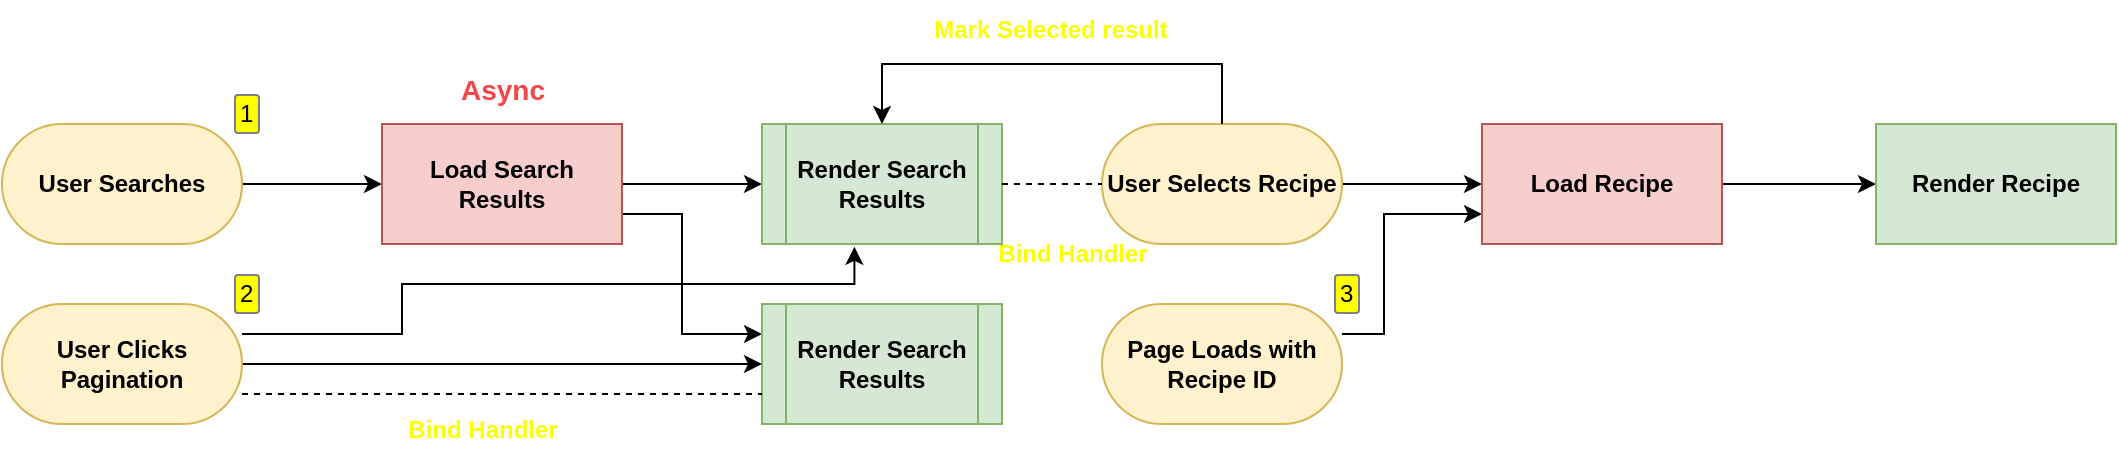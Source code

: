 <mxfile version="21.2.8" type="device">
  <diagram id="C5RBs43oDa-KdzZeNtuy" name="Page-1">
    <mxGraphModel dx="1863" dy="1775" grid="1" gridSize="10" guides="1" tooltips="1" connect="1" arrows="1" fold="1" page="1" pageScale="1" pageWidth="827" pageHeight="1169" math="0" shadow="0">
      <root>
        <mxCell id="WIyWlLk6GJQsqaUBKTNV-0" />
        <mxCell id="WIyWlLk6GJQsqaUBKTNV-1" parent="WIyWlLk6GJQsqaUBKTNV-0" />
        <mxCell id="35fhxuCR8W1983cBuFxq-3" value="" style="edgeStyle=orthogonalEdgeStyle;rounded=0;orthogonalLoop=1;jettySize=auto;html=1;movable=0;resizable=0;rotatable=0;deletable=0;editable=0;locked=1;connectable=0;" edge="1" parent="WIyWlLk6GJQsqaUBKTNV-1" source="35fhxuCR8W1983cBuFxq-1" target="35fhxuCR8W1983cBuFxq-2">
          <mxGeometry relative="1" as="geometry" />
        </mxCell>
        <mxCell id="35fhxuCR8W1983cBuFxq-1" value="&lt;b&gt;&lt;font color=&quot;#000000&quot;&gt;User Searches&lt;/font&gt;&lt;/b&gt;" style="rounded=1;whiteSpace=wrap;html=1;arcSize=50;fillColor=#fff2cc;strokeColor=#d6b656;enumerate=1;enumerateValue=1;movable=0;resizable=0;rotatable=0;deletable=0;editable=0;locked=1;connectable=0;" vertex="1" parent="WIyWlLk6GJQsqaUBKTNV-1">
          <mxGeometry x="-110" y="40" width="120" height="60" as="geometry" />
        </mxCell>
        <mxCell id="35fhxuCR8W1983cBuFxq-5" value="" style="edgeStyle=orthogonalEdgeStyle;rounded=0;orthogonalLoop=1;jettySize=auto;html=1;movable=0;resizable=0;rotatable=0;deletable=0;editable=0;locked=1;connectable=0;" edge="1" parent="WIyWlLk6GJQsqaUBKTNV-1" source="35fhxuCR8W1983cBuFxq-2" target="35fhxuCR8W1983cBuFxq-4">
          <mxGeometry relative="1" as="geometry" />
        </mxCell>
        <mxCell id="35fhxuCR8W1983cBuFxq-11" style="edgeStyle=orthogonalEdgeStyle;rounded=0;orthogonalLoop=1;jettySize=auto;html=1;exitX=1;exitY=0.75;exitDx=0;exitDy=0;entryX=0;entryY=0.25;entryDx=0;entryDy=0;movable=0;resizable=0;rotatable=0;deletable=0;editable=0;locked=1;connectable=0;" edge="1" parent="WIyWlLk6GJQsqaUBKTNV-1" source="35fhxuCR8W1983cBuFxq-2" target="35fhxuCR8W1983cBuFxq-6">
          <mxGeometry relative="1" as="geometry">
            <mxPoint x="230" y="150" as="targetPoint" />
            <Array as="points">
              <mxPoint x="230" y="85" />
              <mxPoint x="230" y="145" />
            </Array>
          </mxGeometry>
        </mxCell>
        <mxCell id="35fhxuCR8W1983cBuFxq-2" value="&lt;b&gt;&lt;font color=&quot;#000000&quot;&gt;Load Search Results&lt;/font&gt;&lt;/b&gt;" style="rounded=0;whiteSpace=wrap;html=1;fillColor=#f8cecc;strokeColor=#b85450;movable=0;resizable=0;rotatable=0;deletable=0;editable=0;locked=1;connectable=0;" vertex="1" parent="WIyWlLk6GJQsqaUBKTNV-1">
          <mxGeometry x="80" y="40" width="120" height="60" as="geometry" />
        </mxCell>
        <mxCell id="35fhxuCR8W1983cBuFxq-4" value="&lt;b&gt;&lt;font color=&quot;#000000&quot;&gt;Render Search Results&lt;/font&gt;&lt;br&gt;&lt;/b&gt;" style="shape=process;whiteSpace=wrap;html=1;backgroundOutline=1;fillColor=#d5e8d4;strokeColor=#82b366;movable=0;resizable=0;rotatable=0;deletable=0;editable=0;locked=1;connectable=0;" vertex="1" parent="WIyWlLk6GJQsqaUBKTNV-1">
          <mxGeometry x="270" y="40" width="120" height="60" as="geometry" />
        </mxCell>
        <mxCell id="35fhxuCR8W1983cBuFxq-6" value="&lt;b&gt;&lt;font color=&quot;#000000&quot;&gt;Render Search Results&lt;/font&gt;&lt;br&gt;&lt;/b&gt;" style="shape=process;whiteSpace=wrap;html=1;backgroundOutline=1;fillColor=#d5e8d4;strokeColor=#82b366;movable=0;resizable=0;rotatable=0;deletable=0;editable=0;locked=1;connectable=0;" vertex="1" parent="WIyWlLk6GJQsqaUBKTNV-1">
          <mxGeometry x="270" y="130" width="120" height="60" as="geometry" />
        </mxCell>
        <mxCell id="35fhxuCR8W1983cBuFxq-9" value="" style="edgeStyle=orthogonalEdgeStyle;rounded=0;orthogonalLoop=1;jettySize=auto;html=1;entryX=0;entryY=0.5;entryDx=0;entryDy=0;movable=0;resizable=0;rotatable=0;deletable=0;editable=0;locked=1;connectable=0;" edge="1" parent="WIyWlLk6GJQsqaUBKTNV-1" source="35fhxuCR8W1983cBuFxq-7" target="35fhxuCR8W1983cBuFxq-6">
          <mxGeometry relative="1" as="geometry">
            <mxPoint x="90" y="160" as="targetPoint" />
          </mxGeometry>
        </mxCell>
        <mxCell id="35fhxuCR8W1983cBuFxq-10" style="edgeStyle=orthogonalEdgeStyle;rounded=0;orthogonalLoop=1;jettySize=auto;html=1;exitX=1;exitY=0.25;exitDx=0;exitDy=0;entryX=0.385;entryY=1.023;entryDx=0;entryDy=0;entryPerimeter=0;movable=0;resizable=0;rotatable=0;deletable=0;editable=0;locked=1;connectable=0;" edge="1" parent="WIyWlLk6GJQsqaUBKTNV-1" source="35fhxuCR8W1983cBuFxq-7" target="35fhxuCR8W1983cBuFxq-4">
          <mxGeometry relative="1" as="geometry">
            <mxPoint x="320" y="120" as="targetPoint" />
            <Array as="points">
              <mxPoint x="90" y="145" />
              <mxPoint x="90" y="120" />
              <mxPoint x="316" y="120" />
            </Array>
          </mxGeometry>
        </mxCell>
        <mxCell id="35fhxuCR8W1983cBuFxq-7" value="&lt;b&gt;&lt;font color=&quot;#000000&quot;&gt;User Clicks Pagination&lt;/font&gt;&lt;/b&gt;" style="rounded=1;whiteSpace=wrap;html=1;arcSize=50;fillColor=#fff2cc;strokeColor=#d6b656;enumerate=1;enumerateValue=2;movable=0;resizable=0;rotatable=0;deletable=0;editable=0;locked=1;connectable=0;" vertex="1" parent="WIyWlLk6GJQsqaUBKTNV-1">
          <mxGeometry x="-110" y="130" width="120" height="60" as="geometry" />
        </mxCell>
        <mxCell id="35fhxuCR8W1983cBuFxq-13" value="&lt;b&gt;&lt;font color=&quot;#fbff00&quot;&gt;Bind Handler&lt;/font&gt;&lt;br&gt;&lt;/b&gt;" style="text;html=1;align=center;verticalAlign=middle;resizable=0;points=[];autosize=1;strokeColor=none;fillColor=none;movable=0;rotatable=0;deletable=0;editable=0;locked=1;connectable=0;" vertex="1" parent="WIyWlLk6GJQsqaUBKTNV-1">
          <mxGeometry x="80" y="178" width="100" height="30" as="geometry" />
        </mxCell>
        <mxCell id="35fhxuCR8W1983cBuFxq-12" value="" style="endArrow=none;dashed=1;html=1;rounded=0;entryX=0;entryY=0.75;entryDx=0;entryDy=0;movable=0;resizable=0;rotatable=0;deletable=0;editable=0;locked=1;connectable=0;" edge="1" parent="WIyWlLk6GJQsqaUBKTNV-1" target="35fhxuCR8W1983cBuFxq-6">
          <mxGeometry width="50" height="50" relative="1" as="geometry">
            <mxPoint x="10" y="175" as="sourcePoint" />
            <mxPoint x="440" y="280" as="targetPoint" />
          </mxGeometry>
        </mxCell>
        <mxCell id="35fhxuCR8W1983cBuFxq-23" value="" style="edgeStyle=orthogonalEdgeStyle;rounded=0;orthogonalLoop=1;jettySize=auto;html=1;movable=0;resizable=0;rotatable=0;deletable=0;editable=0;locked=1;connectable=0;" edge="1" parent="WIyWlLk6GJQsqaUBKTNV-1" source="35fhxuCR8W1983cBuFxq-14" target="35fhxuCR8W1983cBuFxq-22">
          <mxGeometry relative="1" as="geometry" />
        </mxCell>
        <mxCell id="35fhxuCR8W1983cBuFxq-14" value="&lt;b&gt;&lt;font color=&quot;#000000&quot;&gt;User Selects Recipe&lt;/font&gt;&lt;/b&gt;" style="rounded=1;whiteSpace=wrap;html=1;arcSize=50;fillColor=#fff2cc;strokeColor=#d6b656;movable=0;resizable=0;rotatable=0;deletable=0;editable=0;locked=1;connectable=0;" vertex="1" parent="WIyWlLk6GJQsqaUBKTNV-1">
          <mxGeometry x="440" y="40" width="120" height="60" as="geometry" />
        </mxCell>
        <mxCell id="35fhxuCR8W1983cBuFxq-24" style="edgeStyle=orthogonalEdgeStyle;rounded=0;orthogonalLoop=1;jettySize=auto;html=1;exitX=1;exitY=0.25;exitDx=0;exitDy=0;entryX=0;entryY=0.75;entryDx=0;entryDy=0;movable=0;resizable=0;rotatable=0;deletable=0;editable=0;locked=1;connectable=0;" edge="1" parent="WIyWlLk6GJQsqaUBKTNV-1" source="35fhxuCR8W1983cBuFxq-15" target="35fhxuCR8W1983cBuFxq-22">
          <mxGeometry relative="1" as="geometry">
            <mxPoint x="580" y="90" as="targetPoint" />
            <Array as="points">
              <mxPoint x="581" y="145" />
              <mxPoint x="581" y="85" />
            </Array>
          </mxGeometry>
        </mxCell>
        <mxCell id="35fhxuCR8W1983cBuFxq-15" value="&lt;b&gt;&lt;font color=&quot;#000000&quot;&gt;Page Loads with Recipe ID&lt;/font&gt;&lt;/b&gt;" style="rounded=1;whiteSpace=wrap;html=1;arcSize=50;fillColor=#fff2cc;strokeColor=#d6b656;enumerate=1;enumerateValue=3;movable=0;resizable=0;rotatable=0;deletable=0;editable=0;locked=1;connectable=0;" vertex="1" parent="WIyWlLk6GJQsqaUBKTNV-1">
          <mxGeometry x="440" y="130" width="120" height="60" as="geometry" />
        </mxCell>
        <mxCell id="35fhxuCR8W1983cBuFxq-16" value="" style="endArrow=none;dashed=1;html=1;rounded=0;exitX=1;exitY=0.5;exitDx=0;exitDy=0;entryX=0;entryY=0.5;entryDx=0;entryDy=0;movable=0;resizable=0;rotatable=0;deletable=0;editable=0;locked=1;connectable=0;" edge="1" parent="WIyWlLk6GJQsqaUBKTNV-1" source="35fhxuCR8W1983cBuFxq-4" target="35fhxuCR8W1983cBuFxq-14">
          <mxGeometry width="50" height="50" relative="1" as="geometry">
            <mxPoint x="390" y="320" as="sourcePoint" />
            <mxPoint x="440" y="270" as="targetPoint" />
            <Array as="points">
              <mxPoint x="410" y="70" />
            </Array>
          </mxGeometry>
        </mxCell>
        <mxCell id="35fhxuCR8W1983cBuFxq-18" value="&lt;b&gt;&lt;font color=&quot;#fbff00&quot;&gt;Bind Handler&lt;/font&gt;&lt;/b&gt;" style="text;html=1;align=center;verticalAlign=middle;resizable=0;points=[];autosize=1;strokeColor=none;fillColor=none;movable=0;rotatable=0;deletable=0;editable=0;locked=1;connectable=0;" vertex="1" parent="WIyWlLk6GJQsqaUBKTNV-1">
          <mxGeometry x="375" y="90" width="100" height="30" as="geometry" />
        </mxCell>
        <mxCell id="35fhxuCR8W1983cBuFxq-20" value="" style="endArrow=classic;html=1;rounded=0;exitX=0.5;exitY=0;exitDx=0;exitDy=0;entryX=0.5;entryY=0;entryDx=0;entryDy=0;movable=0;resizable=0;rotatable=0;deletable=0;editable=0;locked=1;connectable=0;" edge="1" parent="WIyWlLk6GJQsqaUBKTNV-1" source="35fhxuCR8W1983cBuFxq-14" target="35fhxuCR8W1983cBuFxq-4">
          <mxGeometry width="50" height="50" relative="1" as="geometry">
            <mxPoint x="390" y="320" as="sourcePoint" />
            <mxPoint x="320" y="10" as="targetPoint" />
            <Array as="points">
              <mxPoint x="500" y="10" />
              <mxPoint x="330" y="10" />
            </Array>
          </mxGeometry>
        </mxCell>
        <mxCell id="35fhxuCR8W1983cBuFxq-21" value="&lt;b&gt;&lt;font color=&quot;#fbff00&quot;&gt;Mark Selected result&lt;/font&gt;&lt;/b&gt;" style="text;html=1;align=center;verticalAlign=middle;resizable=0;points=[];autosize=1;strokeColor=none;fillColor=none;movable=0;rotatable=0;deletable=0;editable=0;locked=1;connectable=0;" vertex="1" parent="WIyWlLk6GJQsqaUBKTNV-1">
          <mxGeometry x="344" y="-22" width="140" height="30" as="geometry" />
        </mxCell>
        <mxCell id="35fhxuCR8W1983cBuFxq-26" value="" style="edgeStyle=orthogonalEdgeStyle;rounded=0;orthogonalLoop=1;jettySize=auto;html=1;movable=0;resizable=0;rotatable=0;deletable=0;editable=0;locked=1;connectable=0;" edge="1" parent="WIyWlLk6GJQsqaUBKTNV-1" source="35fhxuCR8W1983cBuFxq-22">
          <mxGeometry relative="1" as="geometry">
            <mxPoint x="827" y="70" as="targetPoint" />
          </mxGeometry>
        </mxCell>
        <mxCell id="35fhxuCR8W1983cBuFxq-22" value="&lt;b&gt;&lt;font color=&quot;#000000&quot;&gt;Load Recipe&lt;/font&gt;&lt;/b&gt;" style="rounded=0;whiteSpace=wrap;html=1;fillColor=#f8cecc;strokeColor=#b85450;movable=0;resizable=0;rotatable=0;deletable=0;editable=0;locked=1;connectable=0;" vertex="1" parent="WIyWlLk6GJQsqaUBKTNV-1">
          <mxGeometry x="630" y="40" width="120" height="60" as="geometry" />
        </mxCell>
        <mxCell id="35fhxuCR8W1983cBuFxq-27" value="&lt;b&gt;&lt;font color=&quot;#000000&quot;&gt;Render Recipe&lt;/font&gt;&lt;/b&gt;" style="rounded=0;whiteSpace=wrap;html=1;fillColor=#d5e8d4;strokeColor=#82b366;movable=0;resizable=0;rotatable=0;deletable=0;editable=0;locked=1;connectable=0;" vertex="1" parent="WIyWlLk6GJQsqaUBKTNV-1">
          <mxGeometry x="827" y="40" width="120" height="60" as="geometry" />
        </mxCell>
        <mxCell id="35fhxuCR8W1983cBuFxq-28" value="&lt;b&gt;&lt;font style=&quot;font-size: 14px;&quot; color=&quot;#f54747&quot;&gt;Async&lt;/font&gt;&lt;/b&gt;" style="text;html=1;align=center;verticalAlign=middle;resizable=0;points=[];autosize=1;strokeColor=none;fillColor=none;" vertex="1" parent="WIyWlLk6GJQsqaUBKTNV-1">
          <mxGeometry x="105" y="8" width="70" height="30" as="geometry" />
        </mxCell>
      </root>
    </mxGraphModel>
  </diagram>
</mxfile>
